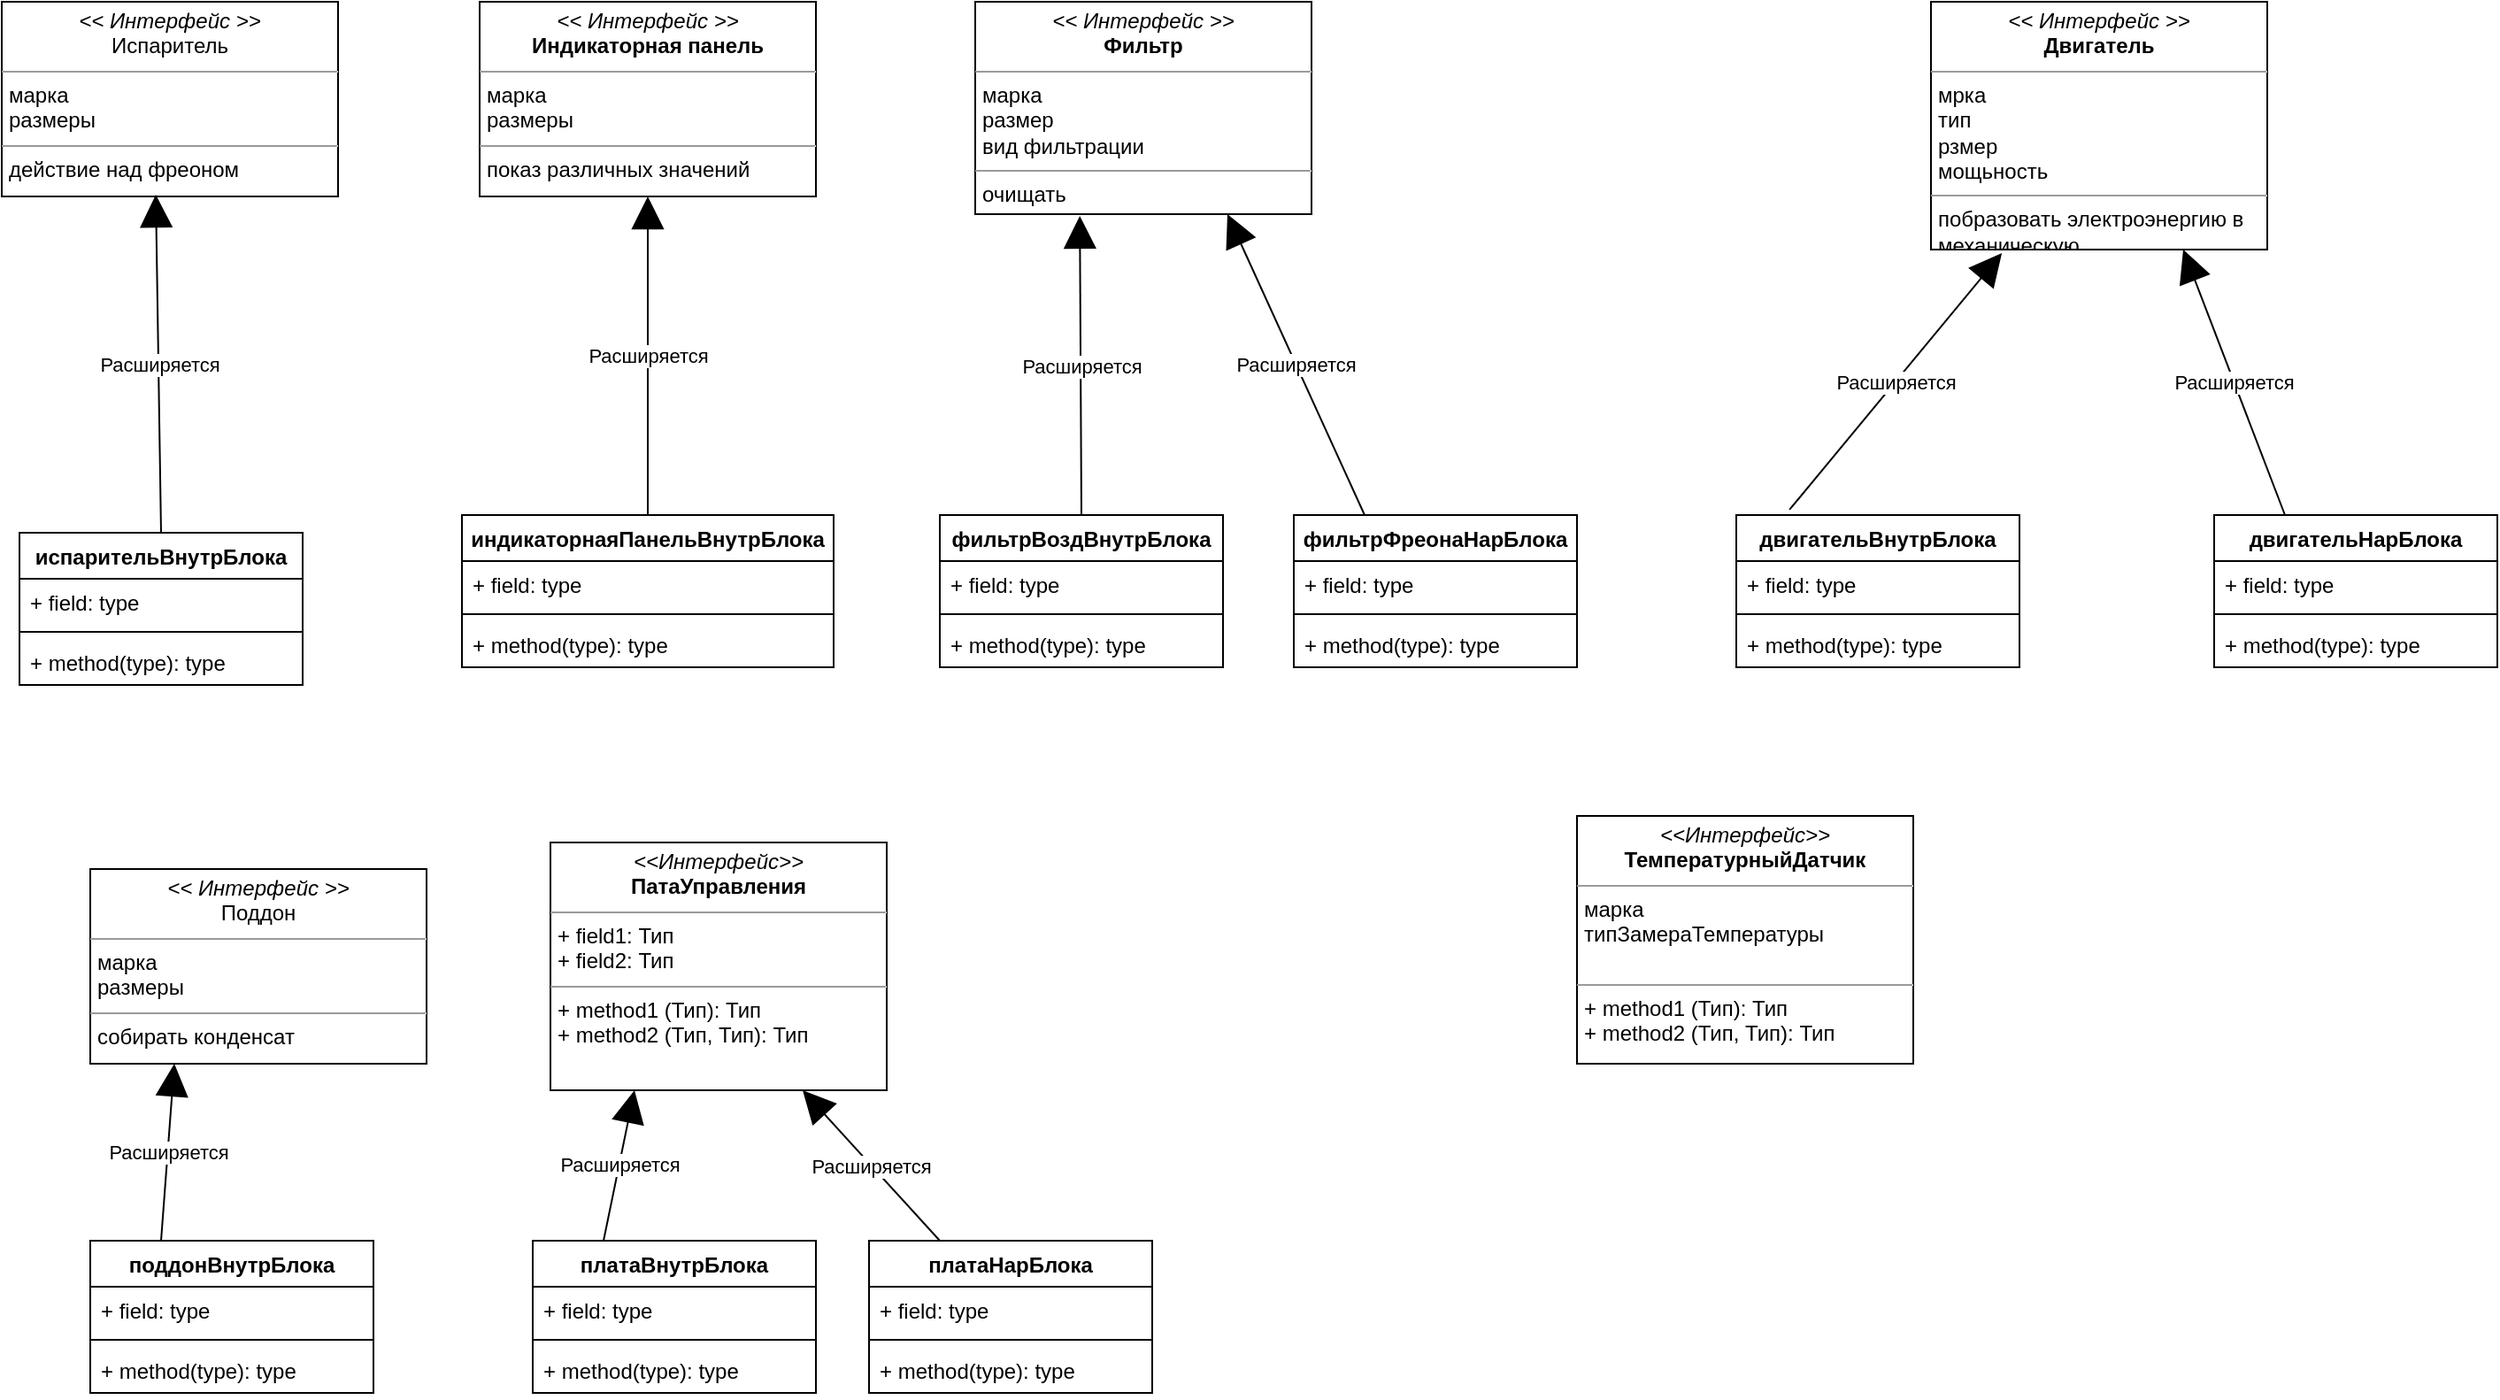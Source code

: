<mxfile version="15.2.9" type="github">
  <diagram id="StQ4HunUXQLB1A0iZICE" name="Page-1">
    <mxGraphModel dx="948" dy="576" grid="1" gridSize="10" guides="1" tooltips="1" connect="1" arrows="1" fold="1" page="1" pageScale="1" pageWidth="827" pageHeight="1169" math="0" shadow="0">
      <root>
        <mxCell id="0" />
        <mxCell id="1" parent="0" />
        <mxCell id="uEVnpnlh_BxVTxJ5QzeG-1" value="&lt;p style=&quot;margin: 0px ; margin-top: 4px ; text-align: center&quot;&gt;&lt;i&gt;&lt;font style=&quot;vertical-align: inherit&quot;&gt;&lt;font style=&quot;vertical-align: inherit&quot;&gt;&lt;font style=&quot;vertical-align: inherit&quot;&gt;&lt;font style=&quot;vertical-align: inherit&quot;&gt;&lt;font style=&quot;vertical-align: inherit&quot;&gt;&lt;font style=&quot;vertical-align: inherit&quot;&gt;&lt;font style=&quot;vertical-align: inherit&quot;&gt;&lt;font style=&quot;vertical-align: inherit&quot;&gt;&amp;lt;&amp;lt; Интерфейс &amp;gt;&amp;gt;&lt;/font&gt;&lt;/font&gt;&lt;/font&gt;&lt;/font&gt;&lt;/font&gt;&lt;/font&gt;&lt;/font&gt;&lt;/font&gt;&lt;/i&gt;&lt;br&gt;&lt;font style=&quot;vertical-align: inherit&quot;&gt;&lt;font style=&quot;vertical-align: inherit&quot;&gt;&lt;font style=&quot;vertical-align: inherit&quot;&gt;&lt;font style=&quot;vertical-align: inherit&quot;&gt;&lt;font style=&quot;vertical-align: inherit&quot;&gt;&lt;font style=&quot;vertical-align: inherit&quot;&gt;&lt;font style=&quot;vertical-align: inherit&quot;&gt;&lt;font style=&quot;vertical-align: inherit&quot;&gt; Испаритель&lt;/font&gt;&lt;/font&gt;&lt;/font&gt;&lt;/font&gt;&lt;/font&gt;&lt;/font&gt;&lt;/font&gt;&lt;/font&gt;&lt;/p&gt;&lt;hr size=&quot;1&quot;&gt;&lt;p style=&quot;margin: 0px ; margin-left: 4px&quot;&gt;&lt;font style=&quot;vertical-align: inherit&quot;&gt;&lt;font style=&quot;vertical-align: inherit&quot;&gt;&lt;font style=&quot;vertical-align: inherit&quot;&gt;&lt;font style=&quot;vertical-align: inherit&quot;&gt;&lt;font style=&quot;vertical-align: inherit&quot;&gt;&lt;font style=&quot;vertical-align: inherit&quot;&gt;&lt;font style=&quot;vertical-align: inherit&quot;&gt;&lt;font style=&quot;vertical-align: inherit&quot;&gt;марка &lt;/font&gt;&lt;/font&gt;&lt;/font&gt;&lt;/font&gt;&lt;/font&gt;&lt;/font&gt;&lt;/font&gt;&lt;/font&gt;&lt;br&gt;&lt;font style=&quot;vertical-align: inherit&quot;&gt;&lt;font style=&quot;vertical-align: inherit&quot;&gt;&lt;font style=&quot;vertical-align: inherit&quot;&gt;&lt;font style=&quot;vertical-align: inherit&quot;&gt;&lt;font style=&quot;vertical-align: inherit&quot;&gt;&lt;font style=&quot;vertical-align: inherit&quot;&gt;&lt;font style=&quot;vertical-align: inherit&quot;&gt;&lt;font style=&quot;vertical-align: inherit&quot;&gt;размеры&lt;/font&gt;&lt;/font&gt;&lt;/font&gt;&lt;/font&gt;&lt;/font&gt;&lt;/font&gt;&lt;/font&gt;&lt;/font&gt;&lt;/p&gt;&lt;hr size=&quot;1&quot;&gt;&lt;p style=&quot;margin: 0px ; margin-left: 4px&quot;&gt;&lt;font style=&quot;vertical-align: inherit&quot;&gt;&lt;font style=&quot;vertical-align: inherit&quot;&gt;&lt;font style=&quot;vertical-align: inherit&quot;&gt;&lt;font style=&quot;vertical-align: inherit&quot;&gt;&lt;font style=&quot;vertical-align: inherit&quot;&gt;&lt;font style=&quot;vertical-align: inherit&quot;&gt;&lt;font style=&quot;vertical-align: inherit&quot;&gt;&lt;font style=&quot;vertical-align: inherit&quot;&gt;действие над фреоном&lt;/font&gt;&lt;/font&gt;&lt;/font&gt;&lt;/font&gt;&lt;/font&gt;&lt;/font&gt;&lt;/font&gt;&lt;/font&gt;&lt;br&gt;&lt;br&gt;&lt;/p&gt;" style="verticalAlign=top;align=left;overflow=fill;fontSize=12;fontFamily=Helvetica;html=1;" parent="1" vertex="1">
          <mxGeometry x="30" y="220" width="190" height="110" as="geometry" />
        </mxCell>
        <mxCell id="kOpKmhs5cU5nhvXUeXju-1" value="испарительВнутрБлока" style="swimlane;fontStyle=1;align=center;verticalAlign=top;childLayout=stackLayout;horizontal=1;startSize=26;horizontalStack=0;resizeParent=1;resizeParentMax=0;resizeLast=0;collapsible=1;marginBottom=0;" vertex="1" parent="1">
          <mxGeometry x="40" y="520" width="160" height="86" as="geometry">
            <mxRectangle x="40" y="520" width="170" height="26" as="alternateBounds" />
          </mxGeometry>
        </mxCell>
        <mxCell id="kOpKmhs5cU5nhvXUeXju-2" value="+ field: type" style="text;strokeColor=none;fillColor=none;align=left;verticalAlign=top;spacingLeft=4;spacingRight=4;overflow=hidden;rotatable=0;points=[[0,0.5],[1,0.5]];portConstraint=eastwest;" vertex="1" parent="kOpKmhs5cU5nhvXUeXju-1">
          <mxGeometry y="26" width="160" height="26" as="geometry" />
        </mxCell>
        <mxCell id="kOpKmhs5cU5nhvXUeXju-3" value="" style="line;strokeWidth=1;fillColor=none;align=left;verticalAlign=middle;spacingTop=-1;spacingLeft=3;spacingRight=3;rotatable=0;labelPosition=right;points=[];portConstraint=eastwest;" vertex="1" parent="kOpKmhs5cU5nhvXUeXju-1">
          <mxGeometry y="52" width="160" height="8" as="geometry" />
        </mxCell>
        <mxCell id="kOpKmhs5cU5nhvXUeXju-4" value="+ method(type): type" style="text;strokeColor=none;fillColor=none;align=left;verticalAlign=top;spacingLeft=4;spacingRight=4;overflow=hidden;rotatable=0;points=[[0,0.5],[1,0.5]];portConstraint=eastwest;" vertex="1" parent="kOpKmhs5cU5nhvXUeXju-1">
          <mxGeometry y="60" width="160" height="26" as="geometry" />
        </mxCell>
        <mxCell id="kOpKmhs5cU5nhvXUeXju-5" value="&lt;font style=&quot;vertical-align: inherit&quot;&gt;&lt;font style=&quot;vertical-align: inherit&quot;&gt;Расширяется&lt;/font&gt;&lt;/font&gt;" style="endArrow=block;endSize=16;endFill=1;html=1;exitX=0.5;exitY=0;exitDx=0;exitDy=0;entryX=0.458;entryY=0.991;entryDx=0;entryDy=0;entryPerimeter=0;" edge="1" parent="1" source="kOpKmhs5cU5nhvXUeXju-1" target="uEVnpnlh_BxVTxJ5QzeG-1">
          <mxGeometry width="160" relative="1" as="geometry">
            <mxPoint x="330" y="390" as="sourcePoint" />
            <mxPoint x="490" y="390" as="targetPoint" />
          </mxGeometry>
        </mxCell>
        <mxCell id="kOpKmhs5cU5nhvXUeXju-7" value="&lt;p style=&quot;margin: 0px ; margin-top: 4px ; text-align: center&quot;&gt;&lt;i&gt;&lt;font style=&quot;vertical-align: inherit&quot;&gt;&lt;font style=&quot;vertical-align: inherit&quot;&gt;&lt;font style=&quot;vertical-align: inherit&quot;&gt;&lt;font style=&quot;vertical-align: inherit&quot;&gt;&lt;font style=&quot;vertical-align: inherit&quot;&gt;&lt;font style=&quot;vertical-align: inherit&quot;&gt;&amp;lt;&amp;lt; Интерфейс &amp;gt;&amp;gt; &lt;/font&gt;&lt;/font&gt;&lt;/font&gt;&lt;/font&gt;&lt;/font&gt;&lt;/font&gt;&lt;/i&gt;&lt;br&gt;&lt;b&gt;&lt;font style=&quot;vertical-align: inherit&quot;&gt;&lt;font style=&quot;vertical-align: inherit&quot;&gt;&lt;font style=&quot;vertical-align: inherit&quot;&gt;&lt;font style=&quot;vertical-align: inherit&quot;&gt;&lt;font style=&quot;vertical-align: inherit&quot;&gt;&lt;font style=&quot;vertical-align: inherit&quot;&gt;Индикаторная панель&lt;/font&gt;&lt;/font&gt;&lt;/font&gt;&lt;/font&gt;&lt;/font&gt;&lt;/font&gt;&lt;/b&gt;&lt;/p&gt;&lt;hr size=&quot;1&quot;&gt;&lt;p style=&quot;margin: 0px ; margin-left: 4px&quot;&gt;&lt;font style=&quot;vertical-align: inherit&quot;&gt;&lt;font style=&quot;vertical-align: inherit&quot;&gt;&lt;font style=&quot;vertical-align: inherit&quot;&gt;&lt;font style=&quot;vertical-align: inherit&quot;&gt;&lt;font style=&quot;vertical-align: inherit&quot;&gt;марка &lt;/font&gt;&lt;/font&gt;&lt;/font&gt;&lt;/font&gt;&lt;/font&gt;&lt;br&gt;&lt;font style=&quot;vertical-align: inherit&quot;&gt;&lt;font style=&quot;vertical-align: inherit&quot;&gt;&lt;font style=&quot;vertical-align: inherit&quot;&gt;&lt;font style=&quot;vertical-align: inherit&quot;&gt;&lt;font style=&quot;vertical-align: inherit&quot;&gt;размеры&lt;/font&gt;&lt;/font&gt;&lt;/font&gt;&lt;/font&gt;&lt;/font&gt;&lt;br&gt;&lt;/p&gt;&lt;hr size=&quot;1&quot;&gt;&lt;p style=&quot;margin: 0px ; margin-left: 4px&quot;&gt;&lt;font style=&quot;vertical-align: inherit&quot;&gt;&lt;font style=&quot;vertical-align: inherit&quot;&gt;показ различных значений&lt;/font&gt;&lt;/font&gt;&lt;/p&gt;" style="verticalAlign=top;align=left;overflow=fill;fontSize=12;fontFamily=Helvetica;html=1;" vertex="1" parent="1">
          <mxGeometry x="300" y="220" width="190" height="110" as="geometry" />
        </mxCell>
        <mxCell id="kOpKmhs5cU5nhvXUeXju-8" value="индикаторнаяПанельВнутрБлока&#xa;" style="swimlane;fontStyle=1;align=center;verticalAlign=top;childLayout=stackLayout;horizontal=1;startSize=26;horizontalStack=0;resizeParent=1;resizeParentMax=0;resizeLast=0;collapsible=1;marginBottom=0;" vertex="1" parent="1">
          <mxGeometry x="290" y="510" width="210" height="86" as="geometry" />
        </mxCell>
        <mxCell id="kOpKmhs5cU5nhvXUeXju-9" value="+ field: type" style="text;strokeColor=none;fillColor=none;align=left;verticalAlign=top;spacingLeft=4;spacingRight=4;overflow=hidden;rotatable=0;points=[[0,0.5],[1,0.5]];portConstraint=eastwest;" vertex="1" parent="kOpKmhs5cU5nhvXUeXju-8">
          <mxGeometry y="26" width="210" height="26" as="geometry" />
        </mxCell>
        <mxCell id="kOpKmhs5cU5nhvXUeXju-10" value="" style="line;strokeWidth=1;fillColor=none;align=left;verticalAlign=middle;spacingTop=-1;spacingLeft=3;spacingRight=3;rotatable=0;labelPosition=right;points=[];portConstraint=eastwest;" vertex="1" parent="kOpKmhs5cU5nhvXUeXju-8">
          <mxGeometry y="52" width="210" height="8" as="geometry" />
        </mxCell>
        <mxCell id="kOpKmhs5cU5nhvXUeXju-11" value="+ method(type): type" style="text;strokeColor=none;fillColor=none;align=left;verticalAlign=top;spacingLeft=4;spacingRight=4;overflow=hidden;rotatable=0;points=[[0,0.5],[1,0.5]];portConstraint=eastwest;" vertex="1" parent="kOpKmhs5cU5nhvXUeXju-8">
          <mxGeometry y="60" width="210" height="26" as="geometry" />
        </mxCell>
        <mxCell id="kOpKmhs5cU5nhvXUeXju-12" value="&lt;font style=&quot;vertical-align: inherit&quot;&gt;&lt;font style=&quot;vertical-align: inherit&quot;&gt;Расширяется&lt;/font&gt;&lt;/font&gt;" style="endArrow=block;endSize=16;endFill=1;html=1;exitX=0.5;exitY=0;exitDx=0;exitDy=0;entryX=0.5;entryY=1;entryDx=0;entryDy=0;" edge="1" parent="1" source="kOpKmhs5cU5nhvXUeXju-8" target="kOpKmhs5cU5nhvXUeXju-7">
          <mxGeometry width="160" relative="1" as="geometry">
            <mxPoint x="392.98" y="520" as="sourcePoint" />
            <mxPoint x="390" y="329.01" as="targetPoint" />
          </mxGeometry>
        </mxCell>
        <mxCell id="kOpKmhs5cU5nhvXUeXju-13" value="&lt;p style=&quot;margin: 0px ; margin-top: 4px ; text-align: center&quot;&gt;&lt;i&gt;&lt;font style=&quot;vertical-align: inherit&quot;&gt;&lt;font style=&quot;vertical-align: inherit&quot;&gt;&lt;font style=&quot;vertical-align: inherit&quot;&gt;&lt;font style=&quot;vertical-align: inherit&quot;&gt;&lt;font style=&quot;vertical-align: inherit&quot;&gt;&lt;font style=&quot;vertical-align: inherit&quot;&gt;&lt;font style=&quot;vertical-align: inherit&quot;&gt;&lt;font style=&quot;vertical-align: inherit&quot;&gt;&amp;lt;&amp;lt; Интерфейс &amp;gt;&amp;gt; &lt;/font&gt;&lt;/font&gt;&lt;/font&gt;&lt;/font&gt;&lt;/font&gt;&lt;/font&gt;&lt;/font&gt;&lt;/font&gt;&lt;/i&gt;&lt;br&gt;&lt;b&gt;&lt;font style=&quot;vertical-align: inherit&quot;&gt;&lt;font style=&quot;vertical-align: inherit&quot;&gt;&lt;font style=&quot;vertical-align: inherit&quot;&gt;&lt;font style=&quot;vertical-align: inherit&quot;&gt;&lt;font style=&quot;vertical-align: inherit&quot;&gt;&lt;font style=&quot;vertical-align: inherit&quot;&gt;&lt;font style=&quot;vertical-align: inherit&quot;&gt;&lt;font style=&quot;vertical-align: inherit&quot;&gt;Фильтр&lt;/font&gt;&lt;/font&gt;&lt;/font&gt;&lt;/font&gt;&lt;/font&gt;&lt;/font&gt;&lt;/font&gt;&lt;/font&gt;&lt;/b&gt;&lt;/p&gt;&lt;hr size=&quot;1&quot;&gt;&lt;p style=&quot;margin: 0px ; margin-left: 4px&quot;&gt;&lt;font style=&quot;vertical-align: inherit&quot;&gt;&lt;font style=&quot;vertical-align: inherit&quot;&gt;марка&lt;/font&gt;&lt;/font&gt;&lt;/p&gt;&lt;p style=&quot;margin: 0px ; margin-left: 4px&quot;&gt;&lt;font style=&quot;vertical-align: inherit&quot;&gt;&lt;font style=&quot;vertical-align: inherit&quot;&gt;&lt;font style=&quot;vertical-align: inherit&quot;&gt;&lt;font style=&quot;vertical-align: inherit&quot;&gt;размер&lt;/font&gt;&lt;/font&gt;&lt;/font&gt;&lt;/font&gt;&lt;/p&gt;&lt;p style=&quot;margin: 0px ; margin-left: 4px&quot;&gt;&lt;font style=&quot;vertical-align: inherit&quot;&gt;&lt;font style=&quot;vertical-align: inherit&quot;&gt;&lt;font style=&quot;vertical-align: inherit&quot;&gt;&lt;font style=&quot;vertical-align: inherit&quot;&gt;&lt;font style=&quot;vertical-align: inherit&quot;&gt;&lt;font style=&quot;vertical-align: inherit&quot;&gt;вид фильтрации&lt;/font&gt;&lt;/font&gt;&lt;/font&gt;&lt;/font&gt;&lt;/font&gt;&lt;/font&gt;&lt;/p&gt;&lt;hr size=&quot;1&quot;&gt;&lt;p style=&quot;margin: 0px ; margin-left: 4px&quot;&gt;&lt;font style=&quot;vertical-align: inherit&quot;&gt;&lt;font style=&quot;vertical-align: inherit&quot;&gt;очищать&lt;/font&gt;&lt;/font&gt;&lt;/p&gt;" style="verticalAlign=top;align=left;overflow=fill;fontSize=12;fontFamily=Helvetica;html=1;" vertex="1" parent="1">
          <mxGeometry x="580" y="220" width="190" height="120" as="geometry" />
        </mxCell>
        <mxCell id="kOpKmhs5cU5nhvXUeXju-15" value="фильтрВоздВнутрБлока" style="swimlane;fontStyle=1;align=center;verticalAlign=top;childLayout=stackLayout;horizontal=1;startSize=26;horizontalStack=0;resizeParent=1;resizeParentMax=0;resizeLast=0;collapsible=1;marginBottom=0;" vertex="1" parent="1">
          <mxGeometry x="560" y="510" width="160" height="86" as="geometry" />
        </mxCell>
        <mxCell id="kOpKmhs5cU5nhvXUeXju-16" value="+ field: type" style="text;strokeColor=none;fillColor=none;align=left;verticalAlign=top;spacingLeft=4;spacingRight=4;overflow=hidden;rotatable=0;points=[[0,0.5],[1,0.5]];portConstraint=eastwest;" vertex="1" parent="kOpKmhs5cU5nhvXUeXju-15">
          <mxGeometry y="26" width="160" height="26" as="geometry" />
        </mxCell>
        <mxCell id="kOpKmhs5cU5nhvXUeXju-17" value="" style="line;strokeWidth=1;fillColor=none;align=left;verticalAlign=middle;spacingTop=-1;spacingLeft=3;spacingRight=3;rotatable=0;labelPosition=right;points=[];portConstraint=eastwest;" vertex="1" parent="kOpKmhs5cU5nhvXUeXju-15">
          <mxGeometry y="52" width="160" height="8" as="geometry" />
        </mxCell>
        <mxCell id="kOpKmhs5cU5nhvXUeXju-18" value="+ method(type): type" style="text;strokeColor=none;fillColor=none;align=left;verticalAlign=top;spacingLeft=4;spacingRight=4;overflow=hidden;rotatable=0;points=[[0,0.5],[1,0.5]];portConstraint=eastwest;" vertex="1" parent="kOpKmhs5cU5nhvXUeXju-15">
          <mxGeometry y="60" width="160" height="26" as="geometry" />
        </mxCell>
        <mxCell id="kOpKmhs5cU5nhvXUeXju-19" value="фильтрФреонаНарБлока" style="swimlane;fontStyle=1;align=center;verticalAlign=top;childLayout=stackLayout;horizontal=1;startSize=26;horizontalStack=0;resizeParent=1;resizeParentMax=0;resizeLast=0;collapsible=1;marginBottom=0;" vertex="1" parent="1">
          <mxGeometry x="760" y="510" width="160" height="86" as="geometry" />
        </mxCell>
        <mxCell id="kOpKmhs5cU5nhvXUeXju-20" value="+ field: type" style="text;strokeColor=none;fillColor=none;align=left;verticalAlign=top;spacingLeft=4;spacingRight=4;overflow=hidden;rotatable=0;points=[[0,0.5],[1,0.5]];portConstraint=eastwest;" vertex="1" parent="kOpKmhs5cU5nhvXUeXju-19">
          <mxGeometry y="26" width="160" height="26" as="geometry" />
        </mxCell>
        <mxCell id="kOpKmhs5cU5nhvXUeXju-21" value="" style="line;strokeWidth=1;fillColor=none;align=left;verticalAlign=middle;spacingTop=-1;spacingLeft=3;spacingRight=3;rotatable=0;labelPosition=right;points=[];portConstraint=eastwest;" vertex="1" parent="kOpKmhs5cU5nhvXUeXju-19">
          <mxGeometry y="52" width="160" height="8" as="geometry" />
        </mxCell>
        <mxCell id="kOpKmhs5cU5nhvXUeXju-22" value="+ method(type): type" style="text;strokeColor=none;fillColor=none;align=left;verticalAlign=top;spacingLeft=4;spacingRight=4;overflow=hidden;rotatable=0;points=[[0,0.5],[1,0.5]];portConstraint=eastwest;" vertex="1" parent="kOpKmhs5cU5nhvXUeXju-19">
          <mxGeometry y="60" width="160" height="26" as="geometry" />
        </mxCell>
        <mxCell id="kOpKmhs5cU5nhvXUeXju-23" value="&lt;font style=&quot;vertical-align: inherit&quot;&gt;&lt;font style=&quot;vertical-align: inherit&quot;&gt;Расширяется&lt;/font&gt;&lt;/font&gt;" style="endArrow=block;endSize=16;endFill=1;html=1;exitX=0.5;exitY=0;exitDx=0;exitDy=0;entryX=0.311;entryY=1.008;entryDx=0;entryDy=0;entryPerimeter=0;" edge="1" parent="1" source="kOpKmhs5cU5nhvXUeXju-15" target="kOpKmhs5cU5nhvXUeXju-13">
          <mxGeometry width="160" relative="1" as="geometry">
            <mxPoint x="630" y="510" as="sourcePoint" />
            <mxPoint x="630" y="330" as="targetPoint" />
          </mxGeometry>
        </mxCell>
        <mxCell id="kOpKmhs5cU5nhvXUeXju-24" value="&lt;font style=&quot;vertical-align: inherit&quot;&gt;&lt;font style=&quot;vertical-align: inherit&quot;&gt;Расширяется&lt;/font&gt;&lt;/font&gt;" style="endArrow=block;endSize=16;endFill=1;html=1;entryX=0.75;entryY=1;entryDx=0;entryDy=0;" edge="1" parent="1" target="kOpKmhs5cU5nhvXUeXju-13">
          <mxGeometry width="160" relative="1" as="geometry">
            <mxPoint x="800" y="510" as="sourcePoint" />
            <mxPoint x="800" y="330" as="targetPoint" />
          </mxGeometry>
        </mxCell>
        <mxCell id="kOpKmhs5cU5nhvXUeXju-25" value="&lt;p style=&quot;margin: 0px ; margin-top: 4px ; text-align: center&quot;&gt;&lt;i&gt;&lt;font style=&quot;vertical-align: inherit&quot;&gt;&lt;font style=&quot;vertical-align: inherit&quot;&gt;&lt;font style=&quot;vertical-align: inherit&quot;&gt;&lt;font style=&quot;vertical-align: inherit&quot;&gt;&amp;lt;&amp;lt; Интерфейс &amp;gt;&amp;gt; &lt;/font&gt;&lt;/font&gt;&lt;/font&gt;&lt;/font&gt;&lt;/i&gt;&lt;br&gt;&lt;b&gt;&lt;font style=&quot;vertical-align: inherit&quot;&gt;&lt;font style=&quot;vertical-align: inherit&quot;&gt;&lt;font style=&quot;vertical-align: inherit&quot;&gt;&lt;font style=&quot;vertical-align: inherit&quot;&gt;Двигатель&lt;/font&gt;&lt;/font&gt;&lt;/font&gt;&lt;/font&gt;&lt;/b&gt;&lt;/p&gt;&lt;hr size=&quot;1&quot;&gt;&lt;p style=&quot;margin: 0px ; margin-left: 4px&quot;&gt;&lt;font style=&quot;vertical-align: inherit&quot;&gt;&lt;font style=&quot;vertical-align: inherit&quot;&gt;&lt;font style=&quot;vertical-align: inherit&quot;&gt;&lt;font style=&quot;vertical-align: inherit&quot;&gt;мрка&lt;/font&gt;&lt;/font&gt;&lt;/font&gt;&lt;/font&gt;&lt;/p&gt;&lt;p style=&quot;margin: 0px ; margin-left: 4px&quot;&gt;&lt;font style=&quot;vertical-align: inherit&quot;&gt;&lt;font style=&quot;vertical-align: inherit&quot;&gt;&lt;font style=&quot;vertical-align: inherit&quot;&gt;&lt;font style=&quot;vertical-align: inherit&quot;&gt;&lt;font style=&quot;vertical-align: inherit&quot;&gt;&lt;font style=&quot;vertical-align: inherit&quot;&gt;тип&lt;/font&gt;&lt;/font&gt;&lt;/font&gt;&lt;/font&gt;&lt;/font&gt;&lt;/font&gt;&lt;/p&gt;&lt;p style=&quot;margin: 0px ; margin-left: 4px&quot;&gt;&lt;font style=&quot;vertical-align: inherit&quot;&gt;&lt;font style=&quot;vertical-align: inherit&quot;&gt;&lt;font style=&quot;vertical-align: inherit&quot;&gt;&lt;font style=&quot;vertical-align: inherit&quot;&gt;&lt;font style=&quot;vertical-align: inherit&quot;&gt;&lt;font style=&quot;vertical-align: inherit&quot;&gt;рзмер&lt;/font&gt;&lt;/font&gt;&lt;/font&gt;&lt;/font&gt;&lt;/font&gt;&lt;/font&gt;&lt;/p&gt;&lt;p style=&quot;margin: 0px ; margin-left: 4px&quot;&gt;&lt;font style=&quot;vertical-align: inherit&quot;&gt;&lt;font style=&quot;vertical-align: inherit&quot;&gt;&lt;font style=&quot;vertical-align: inherit&quot;&gt;&lt;font style=&quot;vertical-align: inherit&quot;&gt;&lt;font style=&quot;vertical-align: inherit&quot;&gt;&lt;font style=&quot;vertical-align: inherit&quot;&gt;&lt;font style=&quot;vertical-align: inherit&quot;&gt;&lt;font style=&quot;vertical-align: inherit&quot;&gt;мощьность&lt;/font&gt;&lt;/font&gt;&lt;/font&gt;&lt;/font&gt;&lt;/font&gt;&lt;/font&gt;&lt;/font&gt;&lt;/font&gt;&lt;/p&gt;&lt;hr size=&quot;1&quot;&gt;&lt;p style=&quot;margin: 0px ; margin-left: 4px&quot;&gt;&lt;font style=&quot;vertical-align: inherit&quot;&gt;&lt;font style=&quot;vertical-align: inherit&quot;&gt;побразовать электроэнергию в&lt;/font&gt;&lt;/font&gt;&lt;/p&gt;&lt;p style=&quot;margin: 0px ; margin-left: 4px&quot;&gt;&lt;font style=&quot;vertical-align: inherit&quot;&gt;&lt;font style=&quot;vertical-align: inherit&quot;&gt;&lt;font style=&quot;vertical-align: inherit&quot;&gt;&lt;font style=&quot;vertical-align: inherit&quot;&gt;механическую&lt;/font&gt;&lt;/font&gt;&lt;/font&gt;&lt;/font&gt;&lt;/p&gt;" style="verticalAlign=top;align=left;overflow=fill;fontSize=12;fontFamily=Helvetica;html=1;" vertex="1" parent="1">
          <mxGeometry x="1120" y="220" width="190" height="140" as="geometry" />
        </mxCell>
        <mxCell id="kOpKmhs5cU5nhvXUeXju-26" value="двигательВнутрБлока" style="swimlane;fontStyle=1;align=center;verticalAlign=top;childLayout=stackLayout;horizontal=1;startSize=26;horizontalStack=0;resizeParent=1;resizeParentMax=0;resizeLast=0;collapsible=1;marginBottom=0;" vertex="1" parent="1">
          <mxGeometry x="1010" y="510" width="160" height="86" as="geometry" />
        </mxCell>
        <mxCell id="kOpKmhs5cU5nhvXUeXju-27" value="+ field: type" style="text;strokeColor=none;fillColor=none;align=left;verticalAlign=top;spacingLeft=4;spacingRight=4;overflow=hidden;rotatable=0;points=[[0,0.5],[1,0.5]];portConstraint=eastwest;" vertex="1" parent="kOpKmhs5cU5nhvXUeXju-26">
          <mxGeometry y="26" width="160" height="26" as="geometry" />
        </mxCell>
        <mxCell id="kOpKmhs5cU5nhvXUeXju-28" value="" style="line;strokeWidth=1;fillColor=none;align=left;verticalAlign=middle;spacingTop=-1;spacingLeft=3;spacingRight=3;rotatable=0;labelPosition=right;points=[];portConstraint=eastwest;" vertex="1" parent="kOpKmhs5cU5nhvXUeXju-26">
          <mxGeometry y="52" width="160" height="8" as="geometry" />
        </mxCell>
        <mxCell id="kOpKmhs5cU5nhvXUeXju-29" value="+ method(type): type" style="text;strokeColor=none;fillColor=none;align=left;verticalAlign=top;spacingLeft=4;spacingRight=4;overflow=hidden;rotatable=0;points=[[0,0.5],[1,0.5]];portConstraint=eastwest;" vertex="1" parent="kOpKmhs5cU5nhvXUeXju-26">
          <mxGeometry y="60" width="160" height="26" as="geometry" />
        </mxCell>
        <mxCell id="kOpKmhs5cU5nhvXUeXju-30" value="двигательНарБлока" style="swimlane;fontStyle=1;align=center;verticalAlign=top;childLayout=stackLayout;horizontal=1;startSize=26;horizontalStack=0;resizeParent=1;resizeParentMax=0;resizeLast=0;collapsible=1;marginBottom=0;" vertex="1" parent="1">
          <mxGeometry x="1280" y="510" width="160" height="86" as="geometry" />
        </mxCell>
        <mxCell id="kOpKmhs5cU5nhvXUeXju-31" value="+ field: type" style="text;strokeColor=none;fillColor=none;align=left;verticalAlign=top;spacingLeft=4;spacingRight=4;overflow=hidden;rotatable=0;points=[[0,0.5],[1,0.5]];portConstraint=eastwest;" vertex="1" parent="kOpKmhs5cU5nhvXUeXju-30">
          <mxGeometry y="26" width="160" height="26" as="geometry" />
        </mxCell>
        <mxCell id="kOpKmhs5cU5nhvXUeXju-32" value="" style="line;strokeWidth=1;fillColor=none;align=left;verticalAlign=middle;spacingTop=-1;spacingLeft=3;spacingRight=3;rotatable=0;labelPosition=right;points=[];portConstraint=eastwest;" vertex="1" parent="kOpKmhs5cU5nhvXUeXju-30">
          <mxGeometry y="52" width="160" height="8" as="geometry" />
        </mxCell>
        <mxCell id="kOpKmhs5cU5nhvXUeXju-33" value="+ method(type): type" style="text;strokeColor=none;fillColor=none;align=left;verticalAlign=top;spacingLeft=4;spacingRight=4;overflow=hidden;rotatable=0;points=[[0,0.5],[1,0.5]];portConstraint=eastwest;" vertex="1" parent="kOpKmhs5cU5nhvXUeXju-30">
          <mxGeometry y="60" width="160" height="26" as="geometry" />
        </mxCell>
        <mxCell id="kOpKmhs5cU5nhvXUeXju-34" value="&lt;font style=&quot;vertical-align: inherit&quot;&gt;&lt;font style=&quot;vertical-align: inherit&quot;&gt;Расширяется&lt;/font&gt;&lt;/font&gt;" style="endArrow=block;endSize=16;endFill=1;html=1;entryX=0.211;entryY=1.014;entryDx=0;entryDy=0;exitX=0.188;exitY=-0.035;exitDx=0;exitDy=0;exitPerimeter=0;entryPerimeter=0;" edge="1" parent="1" source="kOpKmhs5cU5nhvXUeXju-26" target="kOpKmhs5cU5nhvXUeXju-25">
          <mxGeometry width="160" relative="1" as="geometry">
            <mxPoint x="1120" y="530" as="sourcePoint" />
            <mxPoint x="1042.5" y="360" as="targetPoint" />
          </mxGeometry>
        </mxCell>
        <mxCell id="kOpKmhs5cU5nhvXUeXju-35" value="&lt;font style=&quot;vertical-align: inherit&quot;&gt;&lt;font style=&quot;vertical-align: inherit&quot;&gt;Расширяется&lt;/font&gt;&lt;/font&gt;" style="endArrow=block;endSize=16;endFill=1;html=1;entryX=0.75;entryY=1;entryDx=0;entryDy=0;exitX=0.25;exitY=0;exitDx=0;exitDy=0;" edge="1" parent="1" source="kOpKmhs5cU5nhvXUeXju-30" target="kOpKmhs5cU5nhvXUeXju-25">
          <mxGeometry width="160" relative="1" as="geometry">
            <mxPoint x="1347.5" y="520" as="sourcePoint" />
            <mxPoint x="1270" y="350" as="targetPoint" />
          </mxGeometry>
        </mxCell>
        <mxCell id="kOpKmhs5cU5nhvXUeXju-36" value="&lt;p style=&quot;margin: 0px ; margin-top: 4px ; text-align: center&quot;&gt;&lt;i&gt;&lt;font style=&quot;vertical-align: inherit&quot;&gt;&lt;font style=&quot;vertical-align: inherit&quot;&gt;&lt;font style=&quot;vertical-align: inherit&quot;&gt;&lt;font style=&quot;vertical-align: inherit&quot;&gt;&amp;lt;&amp;lt; Интерфейс &amp;gt;&amp;gt;&lt;/font&gt;&lt;/font&gt;&lt;/font&gt;&lt;/font&gt;&lt;/i&gt;&lt;br&gt;&lt;font style=&quot;vertical-align: inherit&quot;&gt;&lt;font style=&quot;vertical-align: inherit&quot;&gt;&lt;font style=&quot;vertical-align: inherit&quot;&gt;&lt;font style=&quot;vertical-align: inherit&quot;&gt; Поддон&lt;/font&gt;&lt;/font&gt;&lt;/font&gt;&lt;/font&gt;&lt;/p&gt;&lt;hr size=&quot;1&quot;&gt;&lt;p style=&quot;margin: 0px ; margin-left: 4px&quot;&gt;&lt;font style=&quot;vertical-align: inherit&quot;&gt;&lt;font style=&quot;vertical-align: inherit&quot;&gt;&lt;font style=&quot;vertical-align: inherit&quot;&gt;марка &lt;/font&gt;&lt;/font&gt;&lt;/font&gt;&lt;br&gt;&lt;font style=&quot;vertical-align: inherit&quot;&gt;&lt;font style=&quot;vertical-align: inherit&quot;&gt;&lt;font style=&quot;vertical-align: inherit&quot;&gt;размеры&lt;/font&gt;&lt;/font&gt;&lt;/font&gt;&lt;br&gt;&lt;/p&gt;&lt;hr size=&quot;1&quot;&gt;&lt;p style=&quot;margin: 0px ; margin-left: 4px&quot;&gt;&lt;font style=&quot;vertical-align: inherit&quot;&gt;&lt;font style=&quot;vertical-align: inherit&quot;&gt;собирать конденсат&lt;/font&gt;&lt;/font&gt;&lt;/p&gt;" style="verticalAlign=top;align=left;overflow=fill;fontSize=12;fontFamily=Helvetica;html=1;" vertex="1" parent="1">
          <mxGeometry x="80" y="710" width="190" height="110" as="geometry" />
        </mxCell>
        <mxCell id="kOpKmhs5cU5nhvXUeXju-37" value="поддонВнутрБлока" style="swimlane;fontStyle=1;align=center;verticalAlign=top;childLayout=stackLayout;horizontal=1;startSize=26;horizontalStack=0;resizeParent=1;resizeParentMax=0;resizeLast=0;collapsible=1;marginBottom=0;" vertex="1" parent="1">
          <mxGeometry x="80" y="920" width="160" height="86" as="geometry" />
        </mxCell>
        <mxCell id="kOpKmhs5cU5nhvXUeXju-38" value="+ field: type" style="text;strokeColor=none;fillColor=none;align=left;verticalAlign=top;spacingLeft=4;spacingRight=4;overflow=hidden;rotatable=0;points=[[0,0.5],[1,0.5]];portConstraint=eastwest;" vertex="1" parent="kOpKmhs5cU5nhvXUeXju-37">
          <mxGeometry y="26" width="160" height="26" as="geometry" />
        </mxCell>
        <mxCell id="kOpKmhs5cU5nhvXUeXju-39" value="" style="line;strokeWidth=1;fillColor=none;align=left;verticalAlign=middle;spacingTop=-1;spacingLeft=3;spacingRight=3;rotatable=0;labelPosition=right;points=[];portConstraint=eastwest;" vertex="1" parent="kOpKmhs5cU5nhvXUeXju-37">
          <mxGeometry y="52" width="160" height="8" as="geometry" />
        </mxCell>
        <mxCell id="kOpKmhs5cU5nhvXUeXju-40" value="+ method(type): type" style="text;strokeColor=none;fillColor=none;align=left;verticalAlign=top;spacingLeft=4;spacingRight=4;overflow=hidden;rotatable=0;points=[[0,0.5],[1,0.5]];portConstraint=eastwest;" vertex="1" parent="kOpKmhs5cU5nhvXUeXju-37">
          <mxGeometry y="60" width="160" height="26" as="geometry" />
        </mxCell>
        <mxCell id="kOpKmhs5cU5nhvXUeXju-41" value="&lt;font style=&quot;vertical-align: inherit&quot;&gt;&lt;font style=&quot;vertical-align: inherit&quot;&gt;Расширяется&lt;/font&gt;&lt;/font&gt;" style="endArrow=block;endSize=16;endFill=1;html=1;exitX=0.25;exitY=0;exitDx=0;exitDy=0;entryX=0.25;entryY=1;entryDx=0;entryDy=0;" edge="1" parent="1" source="kOpKmhs5cU5nhvXUeXju-37" target="kOpKmhs5cU5nhvXUeXju-36">
          <mxGeometry width="160" relative="1" as="geometry">
            <mxPoint x="120" y="660" as="sourcePoint" />
            <mxPoint x="117.02" y="469.01" as="targetPoint" />
          </mxGeometry>
        </mxCell>
        <mxCell id="kOpKmhs5cU5nhvXUeXju-42" value="&lt;p style=&quot;margin: 0px ; margin-top: 4px ; text-align: center&quot;&gt;&lt;i&gt;&lt;font style=&quot;vertical-align: inherit&quot;&gt;&lt;font style=&quot;vertical-align: inherit&quot;&gt;&amp;lt;&amp;lt;Интерфейс&amp;gt;&amp;gt; &lt;/font&gt;&lt;/font&gt;&lt;/i&gt;&lt;br&gt;&lt;b&gt;&lt;font style=&quot;vertical-align: inherit&quot;&gt;&lt;font style=&quot;vertical-align: inherit&quot;&gt;ПатаУправления&lt;/font&gt;&lt;/font&gt;&lt;/b&gt;&lt;/p&gt;&lt;hr size=&quot;1&quot;&gt;&lt;p style=&quot;margin: 0px ; margin-left: 4px&quot;&gt;&lt;font style=&quot;vertical-align: inherit&quot;&gt;&lt;font style=&quot;vertical-align: inherit&quot;&gt;+ field1: Тип &lt;/font&gt;&lt;/font&gt;&lt;br&gt;&lt;font style=&quot;vertical-align: inherit&quot;&gt;&lt;font style=&quot;vertical-align: inherit&quot;&gt;+ field2: Тип&lt;/font&gt;&lt;/font&gt;&lt;/p&gt;&lt;hr size=&quot;1&quot;&gt;&lt;p style=&quot;margin: 0px ; margin-left: 4px&quot;&gt;&lt;font style=&quot;vertical-align: inherit&quot;&gt;&lt;font style=&quot;vertical-align: inherit&quot;&gt;+ method1 (Тип): Тип &lt;/font&gt;&lt;/font&gt;&lt;br&gt;&lt;font style=&quot;vertical-align: inherit&quot;&gt;&lt;font style=&quot;vertical-align: inherit&quot;&gt;+ method2 (Тип, Тип): Тип&lt;/font&gt;&lt;/font&gt;&lt;/p&gt;" style="verticalAlign=top;align=left;overflow=fill;fontSize=12;fontFamily=Helvetica;html=1;" vertex="1" parent="1">
          <mxGeometry x="340" y="695" width="190" height="140" as="geometry" />
        </mxCell>
        <mxCell id="kOpKmhs5cU5nhvXUeXju-43" value="платаВнутрБлока" style="swimlane;fontStyle=1;align=center;verticalAlign=top;childLayout=stackLayout;horizontal=1;startSize=26;horizontalStack=0;resizeParent=1;resizeParentMax=0;resizeLast=0;collapsible=1;marginBottom=0;" vertex="1" parent="1">
          <mxGeometry x="330" y="920" width="160" height="86" as="geometry" />
        </mxCell>
        <mxCell id="kOpKmhs5cU5nhvXUeXju-44" value="+ field: type" style="text;strokeColor=none;fillColor=none;align=left;verticalAlign=top;spacingLeft=4;spacingRight=4;overflow=hidden;rotatable=0;points=[[0,0.5],[1,0.5]];portConstraint=eastwest;" vertex="1" parent="kOpKmhs5cU5nhvXUeXju-43">
          <mxGeometry y="26" width="160" height="26" as="geometry" />
        </mxCell>
        <mxCell id="kOpKmhs5cU5nhvXUeXju-45" value="" style="line;strokeWidth=1;fillColor=none;align=left;verticalAlign=middle;spacingTop=-1;spacingLeft=3;spacingRight=3;rotatable=0;labelPosition=right;points=[];portConstraint=eastwest;" vertex="1" parent="kOpKmhs5cU5nhvXUeXju-43">
          <mxGeometry y="52" width="160" height="8" as="geometry" />
        </mxCell>
        <mxCell id="kOpKmhs5cU5nhvXUeXju-46" value="+ method(type): type" style="text;strokeColor=none;fillColor=none;align=left;verticalAlign=top;spacingLeft=4;spacingRight=4;overflow=hidden;rotatable=0;points=[[0,0.5],[1,0.5]];portConstraint=eastwest;" vertex="1" parent="kOpKmhs5cU5nhvXUeXju-43">
          <mxGeometry y="60" width="160" height="26" as="geometry" />
        </mxCell>
        <mxCell id="kOpKmhs5cU5nhvXUeXju-47" value="платаНарБлока" style="swimlane;fontStyle=1;align=center;verticalAlign=top;childLayout=stackLayout;horizontal=1;startSize=26;horizontalStack=0;resizeParent=1;resizeParentMax=0;resizeLast=0;collapsible=1;marginBottom=0;" vertex="1" parent="1">
          <mxGeometry x="520" y="920" width="160" height="86" as="geometry" />
        </mxCell>
        <mxCell id="kOpKmhs5cU5nhvXUeXju-48" value="+ field: type" style="text;strokeColor=none;fillColor=none;align=left;verticalAlign=top;spacingLeft=4;spacingRight=4;overflow=hidden;rotatable=0;points=[[0,0.5],[1,0.5]];portConstraint=eastwest;" vertex="1" parent="kOpKmhs5cU5nhvXUeXju-47">
          <mxGeometry y="26" width="160" height="26" as="geometry" />
        </mxCell>
        <mxCell id="kOpKmhs5cU5nhvXUeXju-49" value="" style="line;strokeWidth=1;fillColor=none;align=left;verticalAlign=middle;spacingTop=-1;spacingLeft=3;spacingRight=3;rotatable=0;labelPosition=right;points=[];portConstraint=eastwest;" vertex="1" parent="kOpKmhs5cU5nhvXUeXju-47">
          <mxGeometry y="52" width="160" height="8" as="geometry" />
        </mxCell>
        <mxCell id="kOpKmhs5cU5nhvXUeXju-50" value="+ method(type): type" style="text;strokeColor=none;fillColor=none;align=left;verticalAlign=top;spacingLeft=4;spacingRight=4;overflow=hidden;rotatable=0;points=[[0,0.5],[1,0.5]];portConstraint=eastwest;" vertex="1" parent="kOpKmhs5cU5nhvXUeXju-47">
          <mxGeometry y="60" width="160" height="26" as="geometry" />
        </mxCell>
        <mxCell id="kOpKmhs5cU5nhvXUeXju-51" value="&lt;font style=&quot;vertical-align: inherit&quot;&gt;&lt;font style=&quot;vertical-align: inherit&quot;&gt;Расширяется&lt;/font&gt;&lt;/font&gt;" style="endArrow=block;endSize=16;endFill=1;html=1;exitX=0.25;exitY=0;exitDx=0;exitDy=0;entryX=0.25;entryY=1;entryDx=0;entryDy=0;" edge="1" parent="1" source="kOpKmhs5cU5nhvXUeXju-43" target="kOpKmhs5cU5nhvXUeXju-42">
          <mxGeometry width="160" relative="1" as="geometry">
            <mxPoint x="370" y="880" as="sourcePoint" />
            <mxPoint x="377.5" y="780" as="targetPoint" />
          </mxGeometry>
        </mxCell>
        <mxCell id="kOpKmhs5cU5nhvXUeXju-52" value="&lt;font style=&quot;vertical-align: inherit&quot;&gt;&lt;font style=&quot;vertical-align: inherit&quot;&gt;Расширяется&lt;/font&gt;&lt;/font&gt;" style="endArrow=block;endSize=16;endFill=1;html=1;exitX=0.25;exitY=0;exitDx=0;exitDy=0;entryX=0.75;entryY=1;entryDx=0;entryDy=0;" edge="1" parent="1" source="kOpKmhs5cU5nhvXUeXju-47" target="kOpKmhs5cU5nhvXUeXju-42">
          <mxGeometry width="160" relative="1" as="geometry">
            <mxPoint x="510" y="870" as="sourcePoint" />
            <mxPoint x="517.5" y="770" as="targetPoint" />
          </mxGeometry>
        </mxCell>
        <mxCell id="kOpKmhs5cU5nhvXUeXju-53" value="&lt;p style=&quot;margin: 0px ; margin-top: 4px ; text-align: center&quot;&gt;&lt;i&gt;&lt;font style=&quot;vertical-align: inherit&quot;&gt;&lt;font style=&quot;vertical-align: inherit&quot;&gt;&amp;lt;&amp;lt;Интерфейс&amp;gt;&amp;gt; &lt;/font&gt;&lt;/font&gt;&lt;/i&gt;&lt;br&gt;&lt;b&gt;&lt;font style=&quot;vertical-align: inherit&quot;&gt;&lt;font style=&quot;vertical-align: inherit&quot;&gt;ТемпературныйДатчик&lt;/font&gt;&lt;/font&gt;&lt;/b&gt;&lt;/p&gt;&lt;hr size=&quot;1&quot;&gt;&lt;p style=&quot;margin: 0px ; margin-left: 4px&quot;&gt;&lt;font style=&quot;vertical-align: inherit&quot;&gt;&lt;font style=&quot;vertical-align: inherit&quot;&gt;марка&lt;/font&gt;&lt;/font&gt;&lt;/p&gt;&lt;p style=&quot;margin: 0px ; margin-left: 4px&quot;&gt;&lt;font style=&quot;vertical-align: inherit&quot;&gt;&lt;font style=&quot;vertical-align: inherit&quot;&gt;&lt;font style=&quot;vertical-align: inherit&quot;&gt;&lt;font style=&quot;vertical-align: inherit&quot;&gt;типЗамераТемпературы&lt;/font&gt;&lt;/font&gt;&lt;/font&gt;&lt;/font&gt;&lt;/p&gt;&lt;p style=&quot;margin: 0px ; margin-left: 4px&quot;&gt;&lt;br&gt;&lt;/p&gt;&lt;hr size=&quot;1&quot;&gt;&lt;p style=&quot;margin: 0px ; margin-left: 4px&quot;&gt;&lt;font style=&quot;vertical-align: inherit&quot;&gt;&lt;font style=&quot;vertical-align: inherit&quot;&gt;+ method1 (Тип): Тип &lt;/font&gt;&lt;/font&gt;&lt;br&gt;&lt;font style=&quot;vertical-align: inherit&quot;&gt;&lt;font style=&quot;vertical-align: inherit&quot;&gt;+ method2 (Тип, Тип): Тип&lt;/font&gt;&lt;/font&gt;&lt;/p&gt;" style="verticalAlign=top;align=left;overflow=fill;fontSize=12;fontFamily=Helvetica;html=1;" vertex="1" parent="1">
          <mxGeometry x="920" y="680" width="190" height="140" as="geometry" />
        </mxCell>
      </root>
    </mxGraphModel>
  </diagram>
</mxfile>

